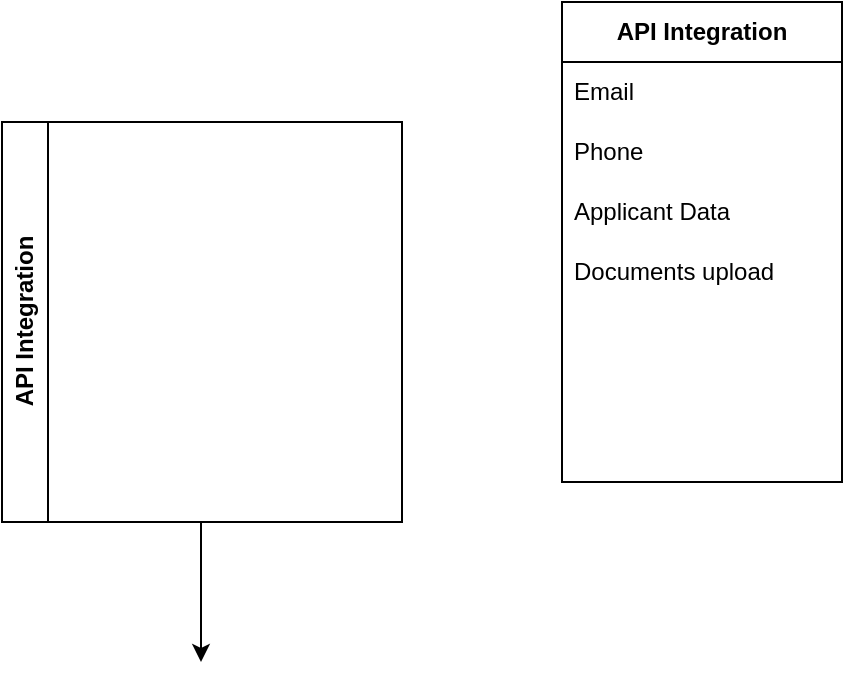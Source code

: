 <mxfile version="21.6.5" type="github">
  <diagram name="Page-1" id="w2fH866nIC9jTseN7Y7r">
    <mxGraphModel dx="1434" dy="754" grid="1" gridSize="10" guides="1" tooltips="1" connect="1" arrows="1" fold="1" page="1" pageScale="1" pageWidth="850" pageHeight="1100" math="0" shadow="0">
      <root>
        <mxCell id="0" />
        <mxCell id="1" parent="0" />
        <mxCell id="nGOyntnEal4QNX3JYElI-31" style="edgeStyle=orthogonalEdgeStyle;rounded=0;orthogonalLoop=1;jettySize=auto;html=1;" edge="1" parent="1">
          <mxGeometry relative="1" as="geometry">
            <mxPoint x="419.5" y="350" as="targetPoint" />
            <mxPoint x="419.5" y="280" as="sourcePoint" />
          </mxGeometry>
        </mxCell>
        <mxCell id="nGOyntnEal4QNX3JYElI-32" value="API Integration" style="swimlane;horizontal=0;whiteSpace=wrap;html=1;" vertex="1" parent="1">
          <mxGeometry x="320" y="80" width="200" height="200" as="geometry" />
        </mxCell>
        <mxCell id="nGOyntnEal4QNX3JYElI-33" value="&lt;b&gt;API Integration&lt;/b&gt;" style="swimlane;fontStyle=0;childLayout=stackLayout;horizontal=1;startSize=30;horizontalStack=0;resizeParent=1;resizeParentMax=0;resizeLast=0;collapsible=1;marginBottom=0;whiteSpace=wrap;html=1;" vertex="1" parent="1">
          <mxGeometry x="600" y="20" width="140" height="240" as="geometry" />
        </mxCell>
        <mxCell id="nGOyntnEal4QNX3JYElI-34" value="Email" style="text;strokeColor=none;fillColor=none;align=left;verticalAlign=middle;spacingLeft=4;spacingRight=4;overflow=hidden;points=[[0,0.5],[1,0.5]];portConstraint=eastwest;rotatable=0;whiteSpace=wrap;html=1;" vertex="1" parent="nGOyntnEal4QNX3JYElI-33">
          <mxGeometry y="30" width="140" height="30" as="geometry" />
        </mxCell>
        <mxCell id="nGOyntnEal4QNX3JYElI-35" value="Phone" style="text;strokeColor=none;fillColor=none;align=left;verticalAlign=middle;spacingLeft=4;spacingRight=4;overflow=hidden;points=[[0,0.5],[1,0.5]];portConstraint=eastwest;rotatable=0;whiteSpace=wrap;html=1;" vertex="1" parent="nGOyntnEal4QNX3JYElI-33">
          <mxGeometry y="60" width="140" height="30" as="geometry" />
        </mxCell>
        <mxCell id="nGOyntnEal4QNX3JYElI-38" value="Applicant Data" style="text;strokeColor=none;fillColor=none;align=left;verticalAlign=middle;spacingLeft=4;spacingRight=4;overflow=hidden;points=[[0,0.5],[1,0.5]];portConstraint=eastwest;rotatable=0;whiteSpace=wrap;html=1;" vertex="1" parent="nGOyntnEal4QNX3JYElI-33">
          <mxGeometry y="90" width="140" height="30" as="geometry" />
        </mxCell>
        <mxCell id="nGOyntnEal4QNX3JYElI-39" value="Documents upload" style="text;strokeColor=none;fillColor=none;align=left;verticalAlign=middle;spacingLeft=4;spacingRight=4;overflow=hidden;points=[[0,0.5],[1,0.5]];portConstraint=eastwest;rotatable=0;whiteSpace=wrap;html=1;" vertex="1" parent="nGOyntnEal4QNX3JYElI-33">
          <mxGeometry y="120" width="140" height="30" as="geometry" />
        </mxCell>
        <mxCell id="nGOyntnEal4QNX3JYElI-40" style="text;strokeColor=none;fillColor=none;align=left;verticalAlign=middle;spacingLeft=4;spacingRight=4;overflow=hidden;points=[[0,0.5],[1,0.5]];portConstraint=eastwest;rotatable=0;whiteSpace=wrap;html=1;" vertex="1" parent="nGOyntnEal4QNX3JYElI-33">
          <mxGeometry y="150" width="140" height="30" as="geometry" />
        </mxCell>
        <mxCell id="nGOyntnEal4QNX3JYElI-41" style="text;strokeColor=none;fillColor=none;align=left;verticalAlign=middle;spacingLeft=4;spacingRight=4;overflow=hidden;points=[[0,0.5],[1,0.5]];portConstraint=eastwest;rotatable=0;whiteSpace=wrap;html=1;" vertex="1" parent="nGOyntnEal4QNX3JYElI-33">
          <mxGeometry y="180" width="140" height="30" as="geometry" />
        </mxCell>
        <mxCell id="nGOyntnEal4QNX3JYElI-42" style="text;strokeColor=none;fillColor=none;align=left;verticalAlign=middle;spacingLeft=4;spacingRight=4;overflow=hidden;points=[[0,0.5],[1,0.5]];portConstraint=eastwest;rotatable=0;whiteSpace=wrap;html=1;" vertex="1" parent="nGOyntnEal4QNX3JYElI-33">
          <mxGeometry y="210" width="140" height="30" as="geometry" />
        </mxCell>
      </root>
    </mxGraphModel>
  </diagram>
</mxfile>
